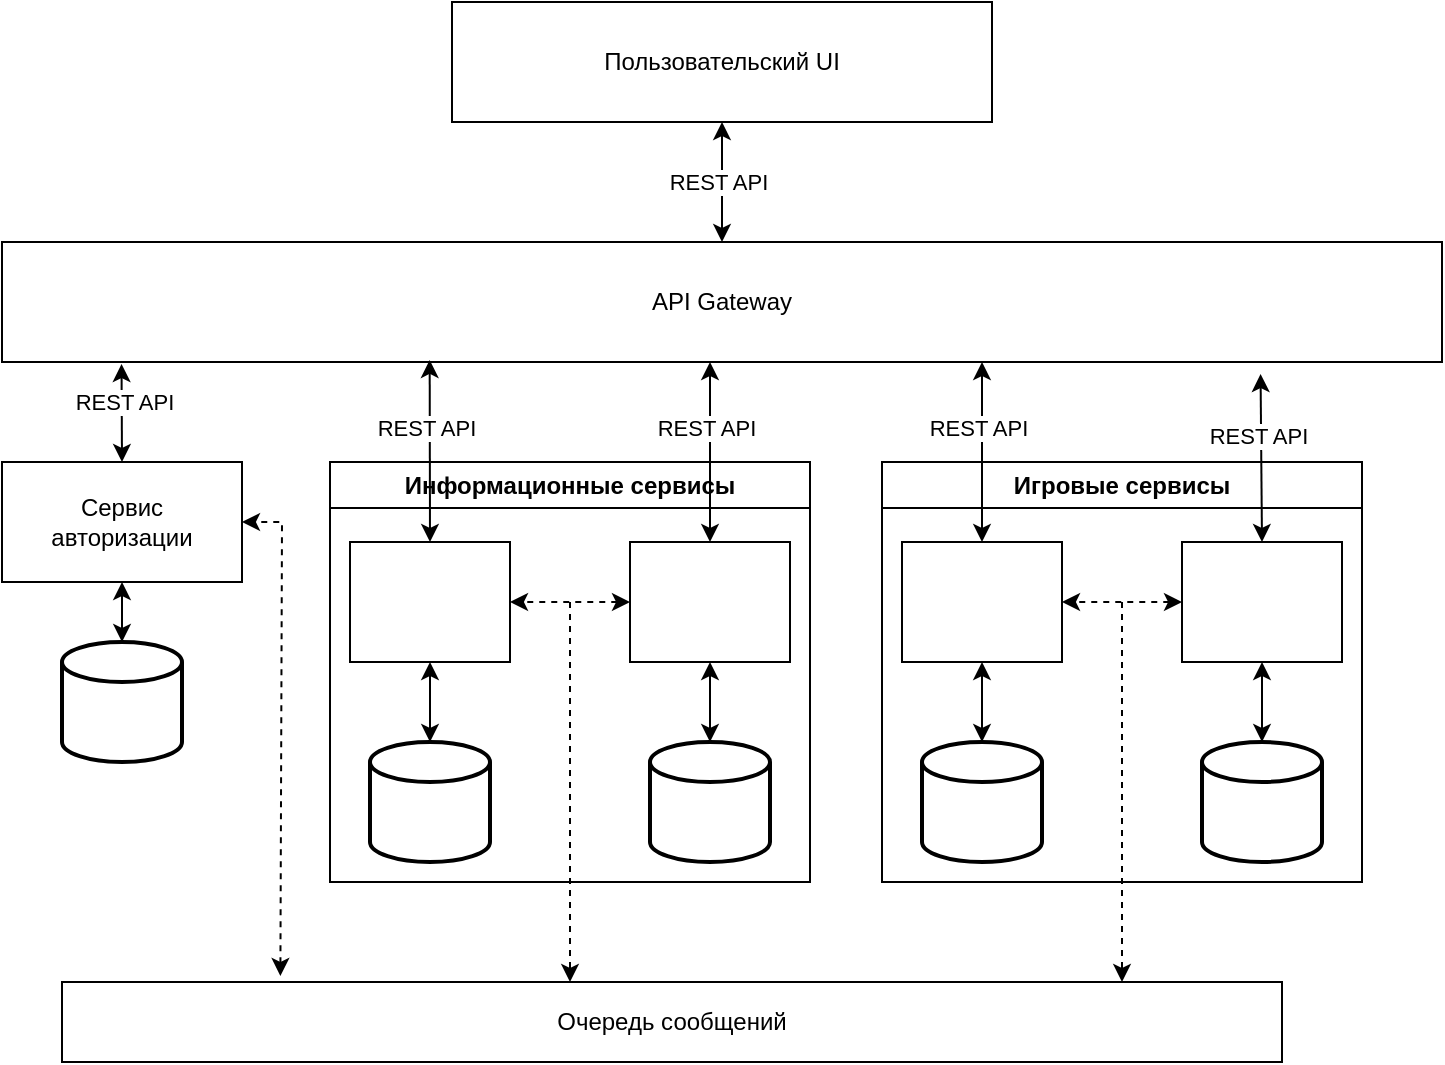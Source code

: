 <mxfile version="20.5.3" type="embed"><diagram name="Страница 1" id="Fr2Sc805jocqnwrjop_2"><mxGraphModel dx="962" dy="478" grid="1" gridSize="10" guides="1" tooltips="1" connect="1" arrows="1" fold="1" page="1" pageScale="1" pageWidth="827" pageHeight="1169" math="0" shadow="0"><root><mxCell id="0"/><mxCell id="1" parent="0"/><mxCell id="0n4ilMmWln6LYoHreiA7-4" value="Пользовательский UI" style="rounded=0;whiteSpace=wrap;html=1;" parent="1" vertex="1"><mxGeometry x="275" y="30" width="270" height="60" as="geometry"/></mxCell><mxCell id="0n4ilMmWln6LYoHreiA7-5" value="API Gateway" style="rounded=0;whiteSpace=wrap;html=1;" parent="1" vertex="1"><mxGeometry x="50" y="150" width="720" height="60" as="geometry"/></mxCell><mxCell id="0n4ilMmWln6LYoHreiA7-9" value="" style="endArrow=classic;startArrow=classic;html=1;rounded=0;exitX=0.5;exitY=0;exitDx=0;exitDy=0;entryX=0.5;entryY=1;entryDx=0;entryDy=0;" parent="1" source="0n4ilMmWln6LYoHreiA7-5" target="0n4ilMmWln6LYoHreiA7-4" edge="1"><mxGeometry width="50" height="50" relative="1" as="geometry"><mxPoint x="390" y="420" as="sourcePoint"/><mxPoint x="440" y="370" as="targetPoint"/></mxGeometry></mxCell><mxCell id="0n4ilMmWln6LYoHreiA7-10" value="REST API" style="edgeLabel;html=1;align=center;verticalAlign=middle;resizable=0;points=[];" parent="0n4ilMmWln6LYoHreiA7-9" vertex="1" connectable="0"><mxGeometry y="2" relative="1" as="geometry"><mxPoint as="offset"/></mxGeometry></mxCell><mxCell id="0n4ilMmWln6LYoHreiA7-15" value="&lt;div&gt;Сервис&lt;/div&gt;&lt;div&gt;авторизации&lt;/div&gt;" style="rounded=0;whiteSpace=wrap;html=1;" parent="1" vertex="1"><mxGeometry x="50" y="260" width="120" height="60" as="geometry"/></mxCell><mxCell id="0n4ilMmWln6LYoHreiA7-16" value="" style="strokeWidth=2;html=1;shape=mxgraph.flowchart.database;whiteSpace=wrap;" parent="1" vertex="1"><mxGeometry x="80" y="350" width="60" height="60" as="geometry"/></mxCell><mxCell id="0n4ilMmWln6LYoHreiA7-17" value="" style="endArrow=classic;startArrow=classic;html=1;rounded=0;exitX=0.5;exitY=1;exitDx=0;exitDy=0;entryX=0.5;entryY=0;entryDx=0;entryDy=0;entryPerimeter=0;" parent="1" source="0n4ilMmWln6LYoHreiA7-15" target="0n4ilMmWln6LYoHreiA7-16" edge="1"><mxGeometry width="50" height="50" relative="1" as="geometry"><mxPoint x="390" y="420" as="sourcePoint"/><mxPoint x="440" y="370" as="targetPoint"/></mxGeometry></mxCell><mxCell id="0n4ilMmWln6LYoHreiA7-18" value="" style="endArrow=classic;startArrow=classic;html=1;rounded=0;entryX=0.083;entryY=1.017;entryDx=0;entryDy=0;entryPerimeter=0;exitX=0.5;exitY=0;exitDx=0;exitDy=0;" parent="1" source="0n4ilMmWln6LYoHreiA7-15" target="0n4ilMmWln6LYoHreiA7-5" edge="1"><mxGeometry width="50" height="50" relative="1" as="geometry"><mxPoint x="390" y="420" as="sourcePoint"/><mxPoint x="440" y="370" as="targetPoint"/></mxGeometry></mxCell><mxCell id="0n4ilMmWln6LYoHreiA7-19" value="REST API" style="edgeLabel;html=1;align=center;verticalAlign=middle;resizable=0;points=[];" parent="0n4ilMmWln6LYoHreiA7-18" vertex="1" connectable="0"><mxGeometry x="0.225" y="-1" relative="1" as="geometry"><mxPoint as="offset"/></mxGeometry></mxCell><mxCell id="0n4ilMmWln6LYoHreiA7-20" value="Информационные сервисы" style="swimlane;whiteSpace=wrap;html=1;" parent="1" vertex="1"><mxGeometry x="214" y="260" width="240" height="210" as="geometry"/></mxCell><mxCell id="0n4ilMmWln6LYoHreiA7-21" value="" style="rounded=0;whiteSpace=wrap;html=1;" parent="0n4ilMmWln6LYoHreiA7-20" vertex="1"><mxGeometry x="10" y="40" width="80" height="60" as="geometry"/></mxCell><mxCell id="0n4ilMmWln6LYoHreiA7-23" value="" style="strokeWidth=2;html=1;shape=mxgraph.flowchart.database;whiteSpace=wrap;" parent="0n4ilMmWln6LYoHreiA7-20" vertex="1"><mxGeometry x="20" y="140" width="60" height="60" as="geometry"/></mxCell><mxCell id="0n4ilMmWln6LYoHreiA7-24" value="" style="rounded=0;whiteSpace=wrap;html=1;" parent="0n4ilMmWln6LYoHreiA7-20" vertex="1"><mxGeometry x="150" y="40" width="80" height="60" as="geometry"/></mxCell><mxCell id="0n4ilMmWln6LYoHreiA7-25" value="" style="strokeWidth=2;html=1;shape=mxgraph.flowchart.database;whiteSpace=wrap;" parent="0n4ilMmWln6LYoHreiA7-20" vertex="1"><mxGeometry x="160" y="140" width="60" height="60" as="geometry"/></mxCell><mxCell id="0n4ilMmWln6LYoHreiA7-26" value="" style="endArrow=classic;startArrow=classic;html=1;rounded=0;entryX=0.5;entryY=1;entryDx=0;entryDy=0;exitX=0.5;exitY=0;exitDx=0;exitDy=0;exitPerimeter=0;" parent="0n4ilMmWln6LYoHreiA7-20" source="0n4ilMmWln6LYoHreiA7-25" target="0n4ilMmWln6LYoHreiA7-24" edge="1"><mxGeometry width="50" height="50" relative="1" as="geometry"><mxPoint x="176" y="160" as="sourcePoint"/><mxPoint x="226" y="110" as="targetPoint"/></mxGeometry></mxCell><mxCell id="0n4ilMmWln6LYoHreiA7-27" value="" style="endArrow=classic;startArrow=classic;html=1;rounded=0;exitX=0.5;exitY=0;exitDx=0;exitDy=0;exitPerimeter=0;entryX=0.5;entryY=1;entryDx=0;entryDy=0;" parent="0n4ilMmWln6LYoHreiA7-20" source="0n4ilMmWln6LYoHreiA7-23" target="0n4ilMmWln6LYoHreiA7-21" edge="1"><mxGeometry width="50" height="50" relative="1" as="geometry"><mxPoint x="176" y="160" as="sourcePoint"/><mxPoint x="226" y="110" as="targetPoint"/></mxGeometry></mxCell><mxCell id="0n4ilMmWln6LYoHreiA7-53" value="" style="endArrow=classic;startArrow=classic;html=1;rounded=0;entryX=1;entryY=0.5;entryDx=0;entryDy=0;dashed=1;" parent="0n4ilMmWln6LYoHreiA7-20" edge="1"><mxGeometry width="50" height="50" relative="1" as="geometry"><mxPoint x="150" y="70" as="sourcePoint"/><mxPoint x="90" y="70" as="targetPoint"/></mxGeometry></mxCell><mxCell id="0n4ilMmWln6LYoHreiA7-54" value="" style="endArrow=classic;html=1;rounded=0;dashed=1;" parent="0n4ilMmWln6LYoHreiA7-20" edge="1"><mxGeometry width="50" height="50" relative="1" as="geometry"><mxPoint x="120" y="70" as="sourcePoint"/><mxPoint x="120" y="260" as="targetPoint"/></mxGeometry></mxCell><mxCell id="0n4ilMmWln6LYoHreiA7-28" value="" style="endArrow=classic;startArrow=classic;html=1;rounded=0;entryX=0.297;entryY=0.983;entryDx=0;entryDy=0;entryPerimeter=0;exitX=0.5;exitY=0;exitDx=0;exitDy=0;" parent="1" source="0n4ilMmWln6LYoHreiA7-21" target="0n4ilMmWln6LYoHreiA7-5" edge="1"><mxGeometry width="50" height="50" relative="1" as="geometry"><mxPoint x="264" y="290" as="sourcePoint"/><mxPoint x="285.76" y="210" as="targetPoint"/></mxGeometry></mxCell><mxCell id="0n4ilMmWln6LYoHreiA7-30" value="REST API" style="edgeLabel;html=1;align=center;verticalAlign=middle;resizable=0;points=[];" parent="0n4ilMmWln6LYoHreiA7-28" vertex="1" connectable="0"><mxGeometry x="0.265" y="2" relative="1" as="geometry"><mxPoint as="offset"/></mxGeometry></mxCell><mxCell id="0n4ilMmWln6LYoHreiA7-31" value="" style="endArrow=classic;startArrow=classic;html=1;rounded=0;exitX=0.5;exitY=0;exitDx=0;exitDy=0;" parent="1" source="0n4ilMmWln6LYoHreiA7-24" edge="1"><mxGeometry width="50" height="50" relative="1" as="geometry"><mxPoint x="300" y="310" as="sourcePoint"/><mxPoint x="404" y="210" as="targetPoint"/></mxGeometry></mxCell><mxCell id="0n4ilMmWln6LYoHreiA7-32" value="REST API" style="edgeLabel;html=1;align=center;verticalAlign=middle;resizable=0;points=[];" parent="0n4ilMmWln6LYoHreiA7-31" vertex="1" connectable="0"><mxGeometry x="0.265" y="2" relative="1" as="geometry"><mxPoint as="offset"/></mxGeometry></mxCell><mxCell id="0n4ilMmWln6LYoHreiA7-36" value="Игровые сервисы" style="swimlane;whiteSpace=wrap;html=1;" parent="1" vertex="1"><mxGeometry x="490" y="260" width="240" height="210" as="geometry"/></mxCell><mxCell id="0n4ilMmWln6LYoHreiA7-37" value="" style="rounded=0;whiteSpace=wrap;html=1;" parent="0n4ilMmWln6LYoHreiA7-36" vertex="1"><mxGeometry x="10" y="40" width="80" height="60" as="geometry"/></mxCell><mxCell id="0n4ilMmWln6LYoHreiA7-38" value="" style="strokeWidth=2;html=1;shape=mxgraph.flowchart.database;whiteSpace=wrap;" parent="0n4ilMmWln6LYoHreiA7-36" vertex="1"><mxGeometry x="20" y="140" width="60" height="60" as="geometry"/></mxCell><mxCell id="0n4ilMmWln6LYoHreiA7-39" value="" style="rounded=0;whiteSpace=wrap;html=1;" parent="0n4ilMmWln6LYoHreiA7-36" vertex="1"><mxGeometry x="150" y="40" width="80" height="60" as="geometry"/></mxCell><mxCell id="0n4ilMmWln6LYoHreiA7-40" value="" style="strokeWidth=2;html=1;shape=mxgraph.flowchart.database;whiteSpace=wrap;" parent="0n4ilMmWln6LYoHreiA7-36" vertex="1"><mxGeometry x="160" y="140" width="60" height="60" as="geometry"/></mxCell><mxCell id="0n4ilMmWln6LYoHreiA7-41" value="" style="endArrow=classic;startArrow=classic;html=1;rounded=0;entryX=0.5;entryY=1;entryDx=0;entryDy=0;exitX=0.5;exitY=0;exitDx=0;exitDy=0;exitPerimeter=0;" parent="0n4ilMmWln6LYoHreiA7-36" source="0n4ilMmWln6LYoHreiA7-40" target="0n4ilMmWln6LYoHreiA7-39" edge="1"><mxGeometry width="50" height="50" relative="1" as="geometry"><mxPoint x="176" y="160" as="sourcePoint"/><mxPoint x="226" y="110" as="targetPoint"/></mxGeometry></mxCell><mxCell id="0n4ilMmWln6LYoHreiA7-42" value="" style="endArrow=classic;startArrow=classic;html=1;rounded=0;exitX=0.5;exitY=0;exitDx=0;exitDy=0;exitPerimeter=0;entryX=0.5;entryY=1;entryDx=0;entryDy=0;" parent="0n4ilMmWln6LYoHreiA7-36" source="0n4ilMmWln6LYoHreiA7-38" target="0n4ilMmWln6LYoHreiA7-37" edge="1"><mxGeometry width="50" height="50" relative="1" as="geometry"><mxPoint x="176" y="160" as="sourcePoint"/><mxPoint x="226" y="110" as="targetPoint"/></mxGeometry></mxCell><mxCell id="0n4ilMmWln6LYoHreiA7-49" value="" style="endArrow=classic;startArrow=classic;html=1;rounded=0;exitX=0;exitY=0.5;exitDx=0;exitDy=0;entryX=1;entryY=0.5;entryDx=0;entryDy=0;dashed=1;" parent="0n4ilMmWln6LYoHreiA7-36" source="0n4ilMmWln6LYoHreiA7-39" target="0n4ilMmWln6LYoHreiA7-37" edge="1"><mxGeometry width="50" height="50" relative="1" as="geometry"><mxPoint x="-100" y="130" as="sourcePoint"/><mxPoint x="-50" y="80" as="targetPoint"/></mxGeometry></mxCell><mxCell id="0n4ilMmWln6LYoHreiA7-43" value="" style="endArrow=classic;startArrow=classic;html=1;rounded=0;exitX=0.5;exitY=0;exitDx=0;exitDy=0;" parent="1" source="0n4ilMmWln6LYoHreiA7-37" edge="1"><mxGeometry width="50" height="50" relative="1" as="geometry"><mxPoint x="274" y="300" as="sourcePoint"/><mxPoint x="540" y="210" as="targetPoint"/></mxGeometry></mxCell><mxCell id="0n4ilMmWln6LYoHreiA7-44" value="REST API" style="edgeLabel;html=1;align=center;verticalAlign=middle;resizable=0;points=[];" parent="0n4ilMmWln6LYoHreiA7-43" vertex="1" connectable="0"><mxGeometry x="0.265" y="2" relative="1" as="geometry"><mxPoint as="offset"/></mxGeometry></mxCell><mxCell id="0n4ilMmWln6LYoHreiA7-45" value="" style="endArrow=classic;startArrow=classic;html=1;rounded=0;exitX=0.5;exitY=0;exitDx=0;exitDy=0;entryX=0.874;entryY=1.1;entryDx=0;entryDy=0;entryPerimeter=0;" parent="1" source="0n4ilMmWln6LYoHreiA7-39" target="0n4ilMmWln6LYoHreiA7-5" edge="1"><mxGeometry width="50" height="50" relative="1" as="geometry"><mxPoint x="310" y="320" as="sourcePoint"/><mxPoint x="375" y="221" as="targetPoint"/></mxGeometry></mxCell><mxCell id="0n4ilMmWln6LYoHreiA7-46" value="REST API" style="edgeLabel;html=1;align=center;verticalAlign=middle;resizable=0;points=[];" parent="0n4ilMmWln6LYoHreiA7-45" vertex="1" connectable="0"><mxGeometry x="0.265" y="2" relative="1" as="geometry"><mxPoint as="offset"/></mxGeometry></mxCell><mxCell id="0n4ilMmWln6LYoHreiA7-47" value="Очередь сообщений" style="rounded=0;whiteSpace=wrap;html=1;" parent="1" vertex="1"><mxGeometry x="80" y="520" width="610" height="40" as="geometry"/></mxCell><mxCell id="0n4ilMmWln6LYoHreiA7-50" value="" style="endArrow=classic;html=1;rounded=0;dashed=1;" parent="1" edge="1"><mxGeometry width="50" height="50" relative="1" as="geometry"><mxPoint x="610" y="330" as="sourcePoint"/><mxPoint x="610" y="520" as="targetPoint"/></mxGeometry></mxCell><mxCell id="0n4ilMmWln6LYoHreiA7-51" value="" style="endArrow=classic;startArrow=classic;html=1;rounded=0;entryX=1;entryY=0.5;entryDx=0;entryDy=0;dashed=1;exitX=0.179;exitY=-0.075;exitDx=0;exitDy=0;exitPerimeter=0;" parent="1" source="0n4ilMmWln6LYoHreiA7-47" target="0n4ilMmWln6LYoHreiA7-15" edge="1"><mxGeometry width="50" height="50" relative="1" as="geometry"><mxPoint x="190" y="510" as="sourcePoint"/><mxPoint x="440" y="340" as="targetPoint"/><Array as="points"><mxPoint x="190" y="290"/></Array></mxGeometry></mxCell></root></mxGraphModel></diagram></mxfile>
